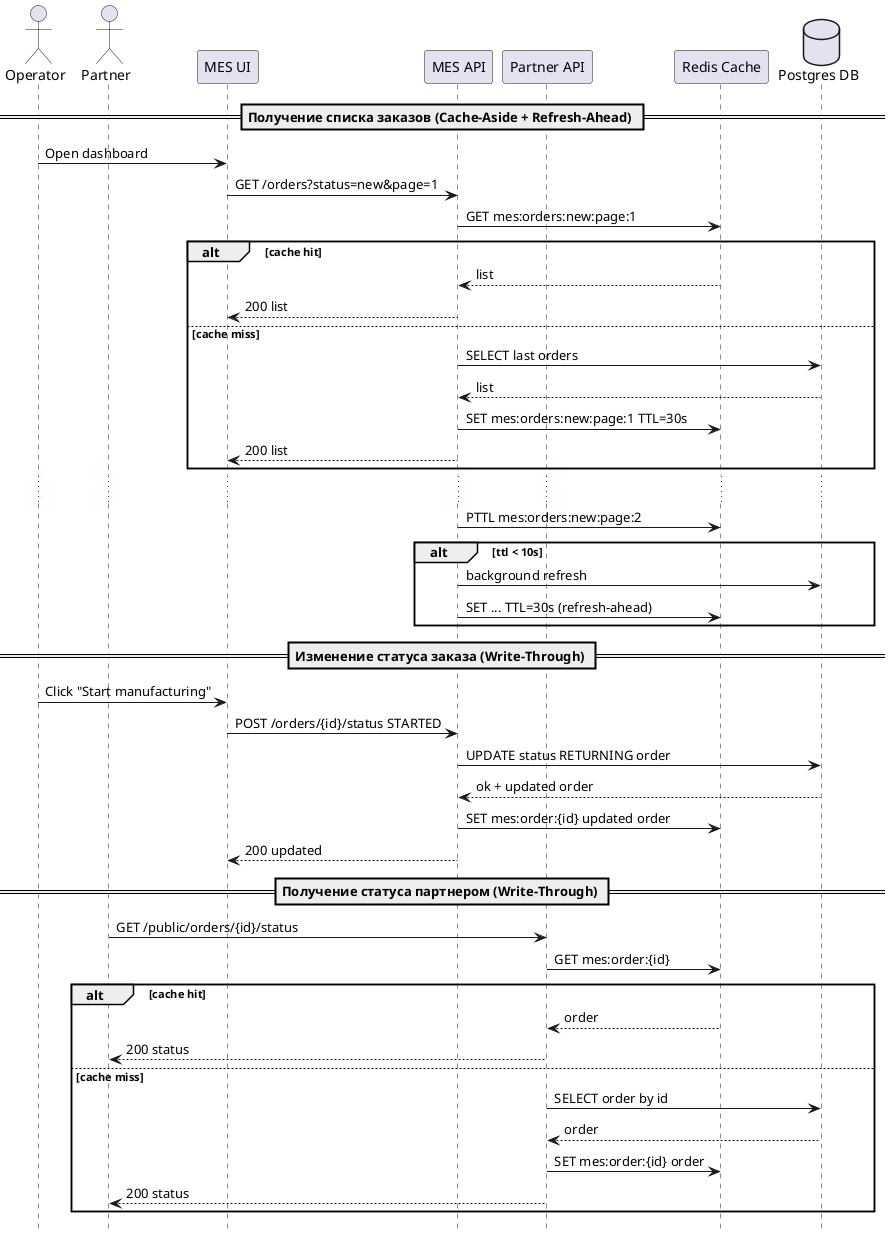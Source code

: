 @startuml
hide footbox
skinparam defaultTextAlignment left

actor Operator
actor Partner
participant MES_UI as "MES UI"
participant MES_API as "MES API"
participant Partner_API as "Partner API"
participant Redis as "Redis Cache"
database Postgres as "Postgres DB"

== Получение списка заказов (Cache-Aside + Refresh-Ahead) ==
Operator -> MES_UI : Open dashboard
MES_UI -> MES_API : GET /orders?status=new&page=1
MES_API -> Redis : GET mes:orders:new:page:1
alt cache hit
  Redis --> MES_API : list
  MES_API --> MES_UI : 200 list
else cache miss
  MES_API -> Postgres : SELECT last orders
  Postgres --> MES_API : list
  MES_API -> Redis : SET mes:orders:new:page:1 TTL=30s
  MES_API --> MES_UI : 200 list
end
...
MES_API -> Redis : PTTL mes:orders:new:page:2
alt ttl < 10s
  MES_API -> Postgres : background refresh
  MES_API -> Redis : SET ... TTL=30s (refresh-ahead)
end

== Изменение статуса заказа (Write-Through) ==
Operator -> MES_UI : Click "Start manufacturing"
MES_UI -> MES_API : POST /orders/{id}/status STARTED
MES_API -> Postgres : UPDATE status RETURNING order
Postgres --> MES_API : ok + updated order
MES_API -> Redis : SET mes:order:{id} updated order
MES_API --> MES_UI : 200 updated
 
== Получение статуса партнером (Write-Through) ==
Partner -> Partner_API : GET /public/orders/{id}/status
Partner_API -> Redis : GET mes:order:{id}
alt cache hit
  Redis --> Partner_API : order
  Partner_API --> Partner : 200 status
else cache miss
  Partner_API -> Postgres : SELECT order by id
  Postgres --> Partner_API : order
  Partner_API -> Redis : SET mes:order:{id} order
  Partner_API --> Partner : 200 status
end
@enduml
